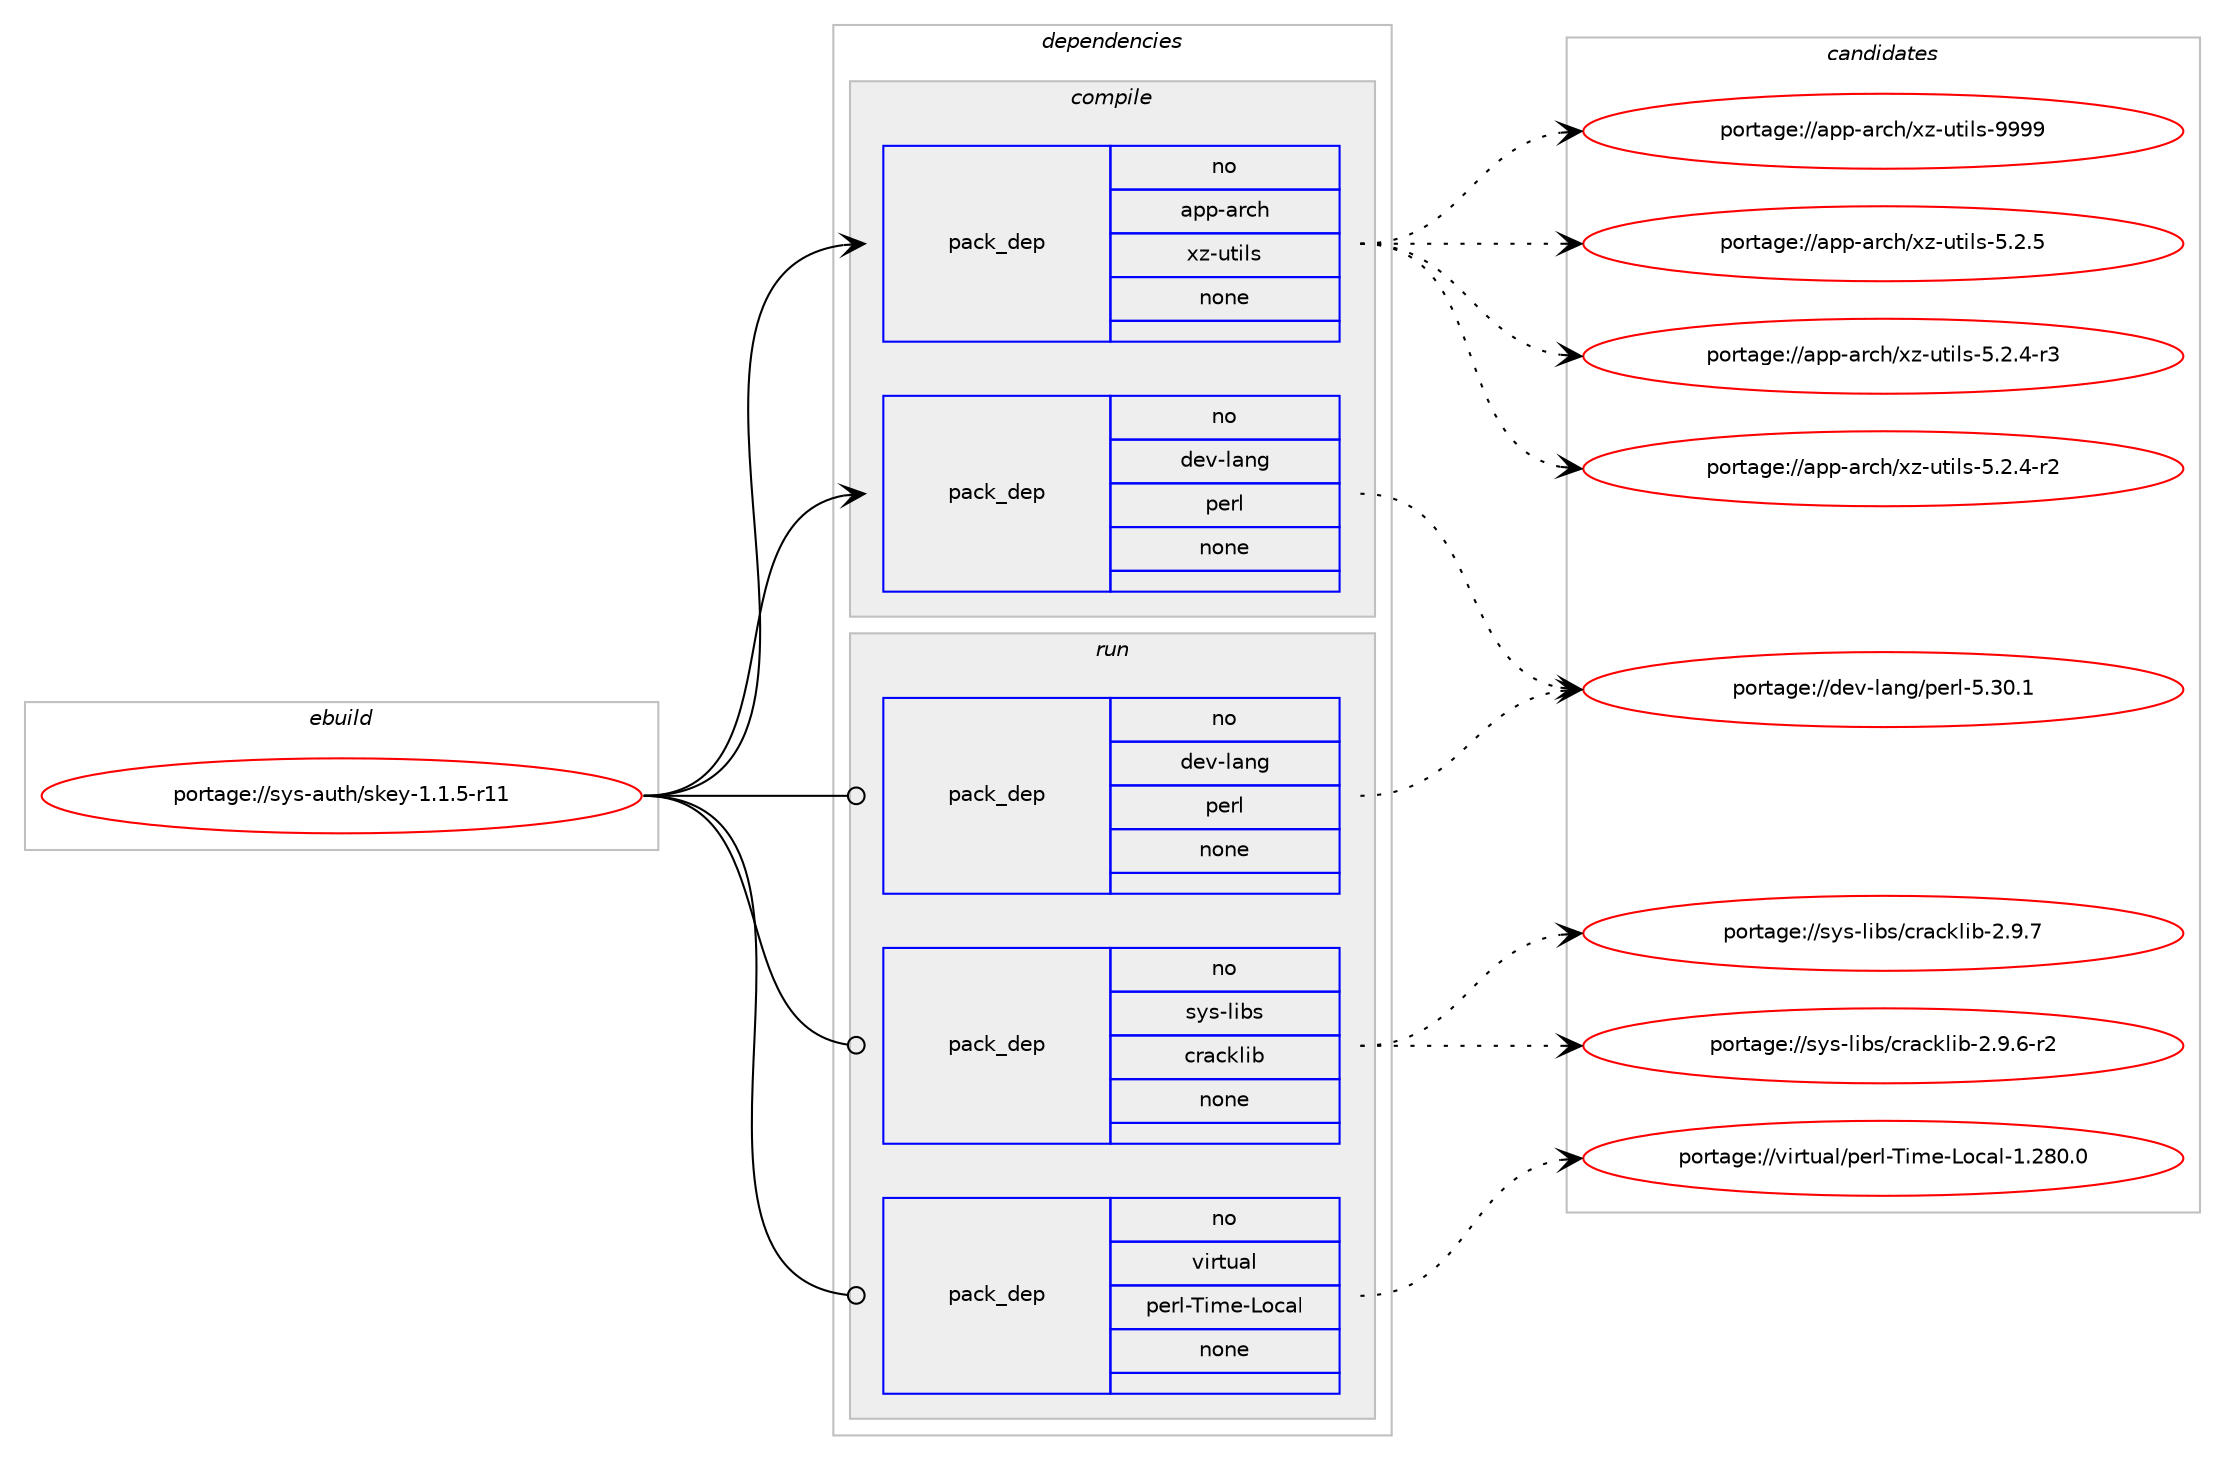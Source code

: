 digraph prolog {

# *************
# Graph options
# *************

newrank=true;
concentrate=true;
compound=true;
graph [rankdir=LR,fontname=Helvetica,fontsize=10,ranksep=1.5];#, ranksep=2.5, nodesep=0.2];
edge  [arrowhead=vee];
node  [fontname=Helvetica,fontsize=10];

# **********
# The ebuild
# **********

subgraph cluster_leftcol {
color=gray;
rank=same;
label=<<i>ebuild</i>>;
id [label="portage://sys-auth/skey-1.1.5-r11", color=red, width=4, href="../sys-auth/skey-1.1.5-r11.svg"];
}

# ****************
# The dependencies
# ****************

subgraph cluster_midcol {
color=gray;
label=<<i>dependencies</i>>;
subgraph cluster_compile {
fillcolor="#eeeeee";
style=filled;
label=<<i>compile</i>>;
subgraph pack9625 {
dependency11857 [label=<<TABLE BORDER="0" CELLBORDER="1" CELLSPACING="0" CELLPADDING="4" WIDTH="220"><TR><TD ROWSPAN="6" CELLPADDING="30">pack_dep</TD></TR><TR><TD WIDTH="110">no</TD></TR><TR><TD>app-arch</TD></TR><TR><TD>xz-utils</TD></TR><TR><TD>none</TD></TR><TR><TD></TD></TR></TABLE>>, shape=none, color=blue];
}
id:e -> dependency11857:w [weight=20,style="solid",arrowhead="vee"];
subgraph pack9626 {
dependency11858 [label=<<TABLE BORDER="0" CELLBORDER="1" CELLSPACING="0" CELLPADDING="4" WIDTH="220"><TR><TD ROWSPAN="6" CELLPADDING="30">pack_dep</TD></TR><TR><TD WIDTH="110">no</TD></TR><TR><TD>dev-lang</TD></TR><TR><TD>perl</TD></TR><TR><TD>none</TD></TR><TR><TD></TD></TR></TABLE>>, shape=none, color=blue];
}
id:e -> dependency11858:w [weight=20,style="solid",arrowhead="vee"];
}
subgraph cluster_compileandrun {
fillcolor="#eeeeee";
style=filled;
label=<<i>compile and run</i>>;
}
subgraph cluster_run {
fillcolor="#eeeeee";
style=filled;
label=<<i>run</i>>;
subgraph pack9627 {
dependency11859 [label=<<TABLE BORDER="0" CELLBORDER="1" CELLSPACING="0" CELLPADDING="4" WIDTH="220"><TR><TD ROWSPAN="6" CELLPADDING="30">pack_dep</TD></TR><TR><TD WIDTH="110">no</TD></TR><TR><TD>dev-lang</TD></TR><TR><TD>perl</TD></TR><TR><TD>none</TD></TR><TR><TD></TD></TR></TABLE>>, shape=none, color=blue];
}
id:e -> dependency11859:w [weight=20,style="solid",arrowhead="odot"];
subgraph pack9628 {
dependency11860 [label=<<TABLE BORDER="0" CELLBORDER="1" CELLSPACING="0" CELLPADDING="4" WIDTH="220"><TR><TD ROWSPAN="6" CELLPADDING="30">pack_dep</TD></TR><TR><TD WIDTH="110">no</TD></TR><TR><TD>sys-libs</TD></TR><TR><TD>cracklib</TD></TR><TR><TD>none</TD></TR><TR><TD></TD></TR></TABLE>>, shape=none, color=blue];
}
id:e -> dependency11860:w [weight=20,style="solid",arrowhead="odot"];
subgraph pack9629 {
dependency11861 [label=<<TABLE BORDER="0" CELLBORDER="1" CELLSPACING="0" CELLPADDING="4" WIDTH="220"><TR><TD ROWSPAN="6" CELLPADDING="30">pack_dep</TD></TR><TR><TD WIDTH="110">no</TD></TR><TR><TD>virtual</TD></TR><TR><TD>perl-Time-Local</TD></TR><TR><TD>none</TD></TR><TR><TD></TD></TR></TABLE>>, shape=none, color=blue];
}
id:e -> dependency11861:w [weight=20,style="solid",arrowhead="odot"];
}
}

# **************
# The candidates
# **************

subgraph cluster_choices {
rank=same;
color=gray;
label=<<i>candidates</i>>;

subgraph choice9625 {
color=black;
nodesep=1;
choice9711211245971149910447120122451171161051081154557575757 [label="portage://app-arch/xz-utils-9999", color=red, width=4,href="../app-arch/xz-utils-9999.svg"];
choice971121124597114991044712012245117116105108115455346504653 [label="portage://app-arch/xz-utils-5.2.5", color=red, width=4,href="../app-arch/xz-utils-5.2.5.svg"];
choice9711211245971149910447120122451171161051081154553465046524511451 [label="portage://app-arch/xz-utils-5.2.4-r3", color=red, width=4,href="../app-arch/xz-utils-5.2.4-r3.svg"];
choice9711211245971149910447120122451171161051081154553465046524511450 [label="portage://app-arch/xz-utils-5.2.4-r2", color=red, width=4,href="../app-arch/xz-utils-5.2.4-r2.svg"];
dependency11857:e -> choice9711211245971149910447120122451171161051081154557575757:w [style=dotted,weight="100"];
dependency11857:e -> choice971121124597114991044712012245117116105108115455346504653:w [style=dotted,weight="100"];
dependency11857:e -> choice9711211245971149910447120122451171161051081154553465046524511451:w [style=dotted,weight="100"];
dependency11857:e -> choice9711211245971149910447120122451171161051081154553465046524511450:w [style=dotted,weight="100"];
}
subgraph choice9626 {
color=black;
nodesep=1;
choice10010111845108971101034711210111410845534651484649 [label="portage://dev-lang/perl-5.30.1", color=red, width=4,href="../dev-lang/perl-5.30.1.svg"];
dependency11858:e -> choice10010111845108971101034711210111410845534651484649:w [style=dotted,weight="100"];
}
subgraph choice9627 {
color=black;
nodesep=1;
choice10010111845108971101034711210111410845534651484649 [label="portage://dev-lang/perl-5.30.1", color=red, width=4,href="../dev-lang/perl-5.30.1.svg"];
dependency11859:e -> choice10010111845108971101034711210111410845534651484649:w [style=dotted,weight="100"];
}
subgraph choice9628 {
color=black;
nodesep=1;
choice11512111545108105981154799114979910710810598455046574655 [label="portage://sys-libs/cracklib-2.9.7", color=red, width=4,href="../sys-libs/cracklib-2.9.7.svg"];
choice115121115451081059811547991149799107108105984550465746544511450 [label="portage://sys-libs/cracklib-2.9.6-r2", color=red, width=4,href="../sys-libs/cracklib-2.9.6-r2.svg"];
dependency11860:e -> choice11512111545108105981154799114979910710810598455046574655:w [style=dotted,weight="100"];
dependency11860:e -> choice115121115451081059811547991149799107108105984550465746544511450:w [style=dotted,weight="100"];
}
subgraph choice9629 {
color=black;
nodesep=1;
choice11810511411611797108471121011141084584105109101457611199971084549465056484648 [label="portage://virtual/perl-Time-Local-1.280.0", color=red, width=4,href="../virtual/perl-Time-Local-1.280.0.svg"];
dependency11861:e -> choice11810511411611797108471121011141084584105109101457611199971084549465056484648:w [style=dotted,weight="100"];
}
}

}
